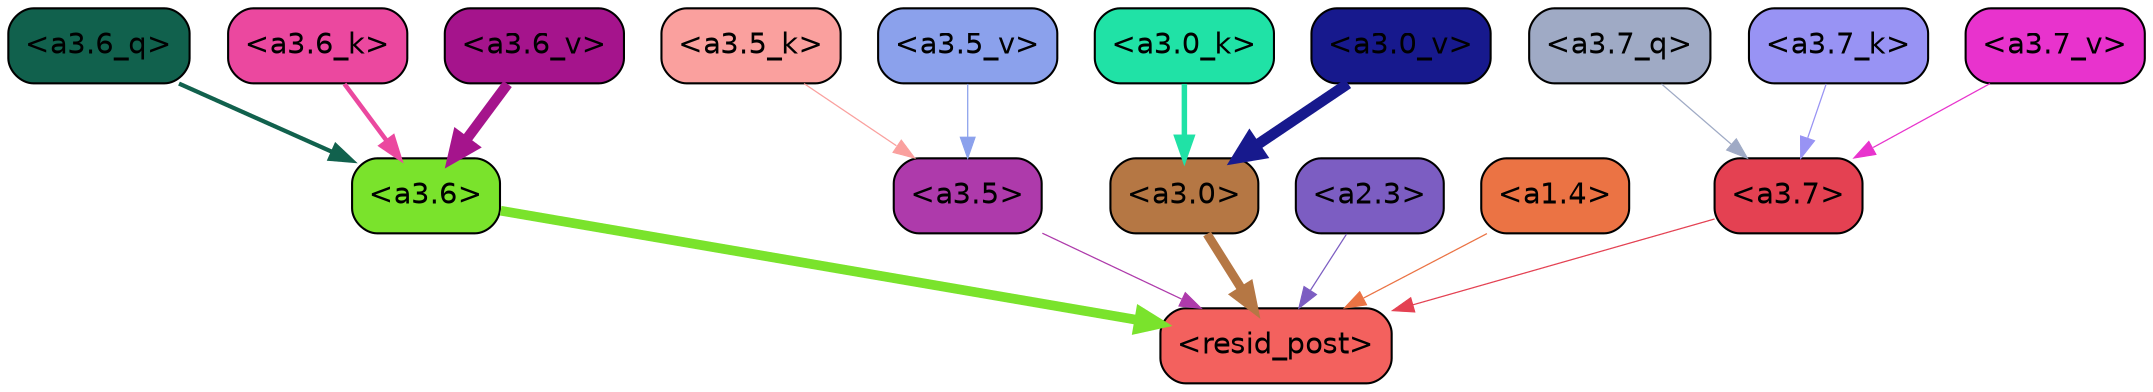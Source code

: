 strict digraph "" {
	graph [bgcolor=transparent,
		layout=dot,
		overlap=false,
		splines=true
	];
	"<a3.7>"	[color=black,
		fillcolor="#e44152",
		fontname=Helvetica,
		shape=box,
		style="filled, rounded"];
	"<resid_post>"	[color=black,
		fillcolor="#f3615e",
		fontname=Helvetica,
		shape=box,
		style="filled, rounded"];
	"<a3.7>" -> "<resid_post>"	[color="#e44152",
		penwidth=0.6];
	"<a3.6>"	[color=black,
		fillcolor="#7ae32c",
		fontname=Helvetica,
		shape=box,
		style="filled, rounded"];
	"<a3.6>" -> "<resid_post>"	[color="#7ae32c",
		penwidth=4.646730065345764];
	"<a3.5>"	[color=black,
		fillcolor="#ae3aab",
		fontname=Helvetica,
		shape=box,
		style="filled, rounded"];
	"<a3.5>" -> "<resid_post>"	[color="#ae3aab",
		penwidth=0.6];
	"<a3.0>"	[color=black,
		fillcolor="#b57744",
		fontname=Helvetica,
		shape=box,
		style="filled, rounded"];
	"<a3.0>" -> "<resid_post>"	[color="#b57744",
		penwidth=4.323132634162903];
	"<a2.3>"	[color=black,
		fillcolor="#7c5dc2",
		fontname=Helvetica,
		shape=box,
		style="filled, rounded"];
	"<a2.3>" -> "<resid_post>"	[color="#7c5dc2",
		penwidth=0.6];
	"<a1.4>"	[color=black,
		fillcolor="#eb7344",
		fontname=Helvetica,
		shape=box,
		style="filled, rounded"];
	"<a1.4>" -> "<resid_post>"	[color="#eb7344",
		penwidth=0.6];
	"<a3.7_q>"	[color=black,
		fillcolor="#9faac5",
		fontname=Helvetica,
		shape=box,
		style="filled, rounded"];
	"<a3.7_q>" -> "<a3.7>"	[color="#9faac5",
		penwidth=0.6];
	"<a3.6_q>"	[color=black,
		fillcolor="#11614d",
		fontname=Helvetica,
		shape=box,
		style="filled, rounded"];
	"<a3.6_q>" -> "<a3.6>"	[color="#11614d",
		penwidth=2.03758105635643];
	"<a3.7_k>"	[color=black,
		fillcolor="#9893f4",
		fontname=Helvetica,
		shape=box,
		style="filled, rounded"];
	"<a3.7_k>" -> "<a3.7>"	[color="#9893f4",
		penwidth=0.6];
	"<a3.6_k>"	[color=black,
		fillcolor="#eb489f",
		fontname=Helvetica,
		shape=box,
		style="filled, rounded"];
	"<a3.6_k>" -> "<a3.6>"	[color="#eb489f",
		penwidth=2.174198240041733];
	"<a3.5_k>"	[color=black,
		fillcolor="#faa09e",
		fontname=Helvetica,
		shape=box,
		style="filled, rounded"];
	"<a3.5_k>" -> "<a3.5>"	[color="#faa09e",
		penwidth=0.6];
	"<a3.0_k>"	[color=black,
		fillcolor="#20e2a6",
		fontname=Helvetica,
		shape=box,
		style="filled, rounded"];
	"<a3.0_k>" -> "<a3.0>"	[color="#20e2a6",
		penwidth=2.6274144649505615];
	"<a3.7_v>"	[color=black,
		fillcolor="#e833cd",
		fontname=Helvetica,
		shape=box,
		style="filled, rounded"];
	"<a3.7_v>" -> "<a3.7>"	[color="#e833cd",
		penwidth=0.6];
	"<a3.6_v>"	[color=black,
		fillcolor="#a5148c",
		fontname=Helvetica,
		shape=box,
		style="filled, rounded"];
	"<a3.6_v>" -> "<a3.6>"	[color="#a5148c",
		penwidth=5.002329230308533];
	"<a3.5_v>"	[color=black,
		fillcolor="#8ba1ec",
		fontname=Helvetica,
		shape=box,
		style="filled, rounded"];
	"<a3.5_v>" -> "<a3.5>"	[color="#8ba1ec",
		penwidth=0.6];
	"<a3.0_v>"	[color=black,
		fillcolor="#17198d",
		fontname=Helvetica,
		shape=box,
		style="filled, rounded"];
	"<a3.0_v>" -> "<a3.0>"	[color="#17198d",
		penwidth=5.188832879066467];
}
